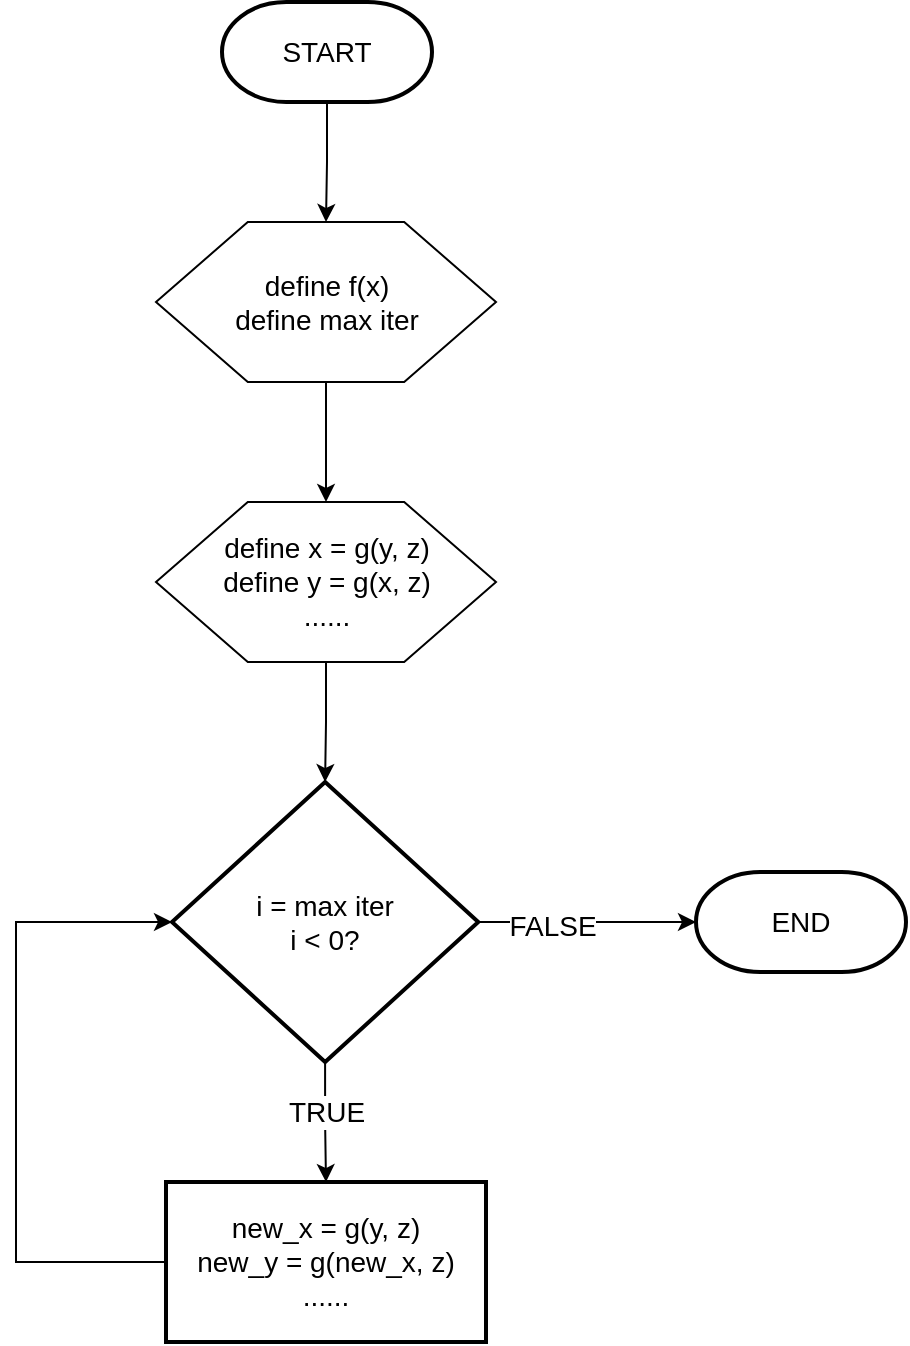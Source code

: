 <mxfile version="28.2.5">
  <diagram name="Page-1" id="5LkDsE9IEP7sCrPTsYvC">
    <mxGraphModel dx="772" dy="408" grid="1" gridSize="10" guides="1" tooltips="1" connect="1" arrows="1" fold="1" page="1" pageScale="1" pageWidth="850" pageHeight="1100" math="0" shadow="0">
      <root>
        <mxCell id="0" />
        <mxCell id="1" parent="0" />
        <mxCell id="oSdDuHe0G6yUf55kWygO-3" value="" style="edgeStyle=orthogonalEdgeStyle;rounded=0;orthogonalLoop=1;jettySize=auto;html=1;" edge="1" parent="1" source="oSdDuHe0G6yUf55kWygO-1" target="oSdDuHe0G6yUf55kWygO-2">
          <mxGeometry relative="1" as="geometry" />
        </mxCell>
        <mxCell id="oSdDuHe0G6yUf55kWygO-1" value="START" style="strokeWidth=2;html=1;shape=mxgraph.flowchart.terminator;whiteSpace=wrap;fontSize=14;" vertex="1" parent="1">
          <mxGeometry x="373" y="40" width="105" height="50" as="geometry" />
        </mxCell>
        <mxCell id="oSdDuHe0G6yUf55kWygO-5" value="" style="edgeStyle=orthogonalEdgeStyle;rounded=0;orthogonalLoop=1;jettySize=auto;html=1;" edge="1" parent="1" source="oSdDuHe0G6yUf55kWygO-2" target="oSdDuHe0G6yUf55kWygO-4">
          <mxGeometry relative="1" as="geometry" />
        </mxCell>
        <mxCell id="oSdDuHe0G6yUf55kWygO-2" value="define f(x)&lt;div&gt;define max iter&lt;/div&gt;" style="verticalLabelPosition=middle;verticalAlign=middle;html=1;shape=hexagon;perimeter=hexagonPerimeter2;arcSize=6;size=0.27;labelPosition=center;align=center;fontSize=14;" vertex="1" parent="1">
          <mxGeometry x="340" y="150" width="170" height="80" as="geometry" />
        </mxCell>
        <mxCell id="oSdDuHe0G6yUf55kWygO-7" value="" style="edgeStyle=orthogonalEdgeStyle;rounded=0;orthogonalLoop=1;jettySize=auto;html=1;" edge="1" parent="1" source="oSdDuHe0G6yUf55kWygO-4" target="oSdDuHe0G6yUf55kWygO-6">
          <mxGeometry relative="1" as="geometry" />
        </mxCell>
        <mxCell id="oSdDuHe0G6yUf55kWygO-4" value="define x = g(y, z)&lt;div&gt;define y = g(x, z)&lt;/div&gt;&lt;div&gt;......&lt;/div&gt;" style="verticalLabelPosition=middle;verticalAlign=middle;html=1;shape=hexagon;perimeter=hexagonPerimeter2;arcSize=6;size=0.27;labelPosition=center;align=center;fontSize=14;" vertex="1" parent="1">
          <mxGeometry x="340" y="290" width="170" height="80" as="geometry" />
        </mxCell>
        <mxCell id="oSdDuHe0G6yUf55kWygO-9" value="" style="edgeStyle=orthogonalEdgeStyle;rounded=0;orthogonalLoop=1;jettySize=auto;html=1;" edge="1" parent="1" source="oSdDuHe0G6yUf55kWygO-6" target="oSdDuHe0G6yUf55kWygO-8">
          <mxGeometry relative="1" as="geometry" />
        </mxCell>
        <mxCell id="oSdDuHe0G6yUf55kWygO-13" value="&lt;font style=&quot;font-size: 14px;&quot;&gt;TRUE&lt;/font&gt;" style="edgeLabel;html=1;align=center;verticalAlign=middle;resizable=0;points=[];" vertex="1" connectable="0" parent="oSdDuHe0G6yUf55kWygO-9">
          <mxGeometry x="-0.19" relative="1" as="geometry">
            <mxPoint as="offset" />
          </mxGeometry>
        </mxCell>
        <mxCell id="oSdDuHe0G6yUf55kWygO-12" value="" style="edgeStyle=orthogonalEdgeStyle;rounded=0;orthogonalLoop=1;jettySize=auto;html=1;" edge="1" parent="1" source="oSdDuHe0G6yUf55kWygO-6" target="oSdDuHe0G6yUf55kWygO-10">
          <mxGeometry relative="1" as="geometry" />
        </mxCell>
        <mxCell id="oSdDuHe0G6yUf55kWygO-14" value="&lt;font style=&quot;font-size: 14px;&quot;&gt;FALSE&lt;/font&gt;" style="edgeLabel;html=1;align=center;verticalAlign=middle;resizable=0;points=[];" vertex="1" connectable="0" parent="oSdDuHe0G6yUf55kWygO-12">
          <mxGeometry x="-0.33" y="-2" relative="1" as="geometry">
            <mxPoint as="offset" />
          </mxGeometry>
        </mxCell>
        <mxCell id="oSdDuHe0G6yUf55kWygO-6" value="i = max iter&lt;div&gt;i &amp;lt; 0?&lt;/div&gt;" style="strokeWidth=2;html=1;shape=mxgraph.flowchart.decision;whiteSpace=wrap;fontSize=14;" vertex="1" parent="1">
          <mxGeometry x="348" y="430" width="153.13" height="140" as="geometry" />
        </mxCell>
        <mxCell id="oSdDuHe0G6yUf55kWygO-8" value="new_x = g(y, z)&lt;div&gt;new_y = g(new_x, z)&lt;/div&gt;&lt;div&gt;......&lt;/div&gt;" style="rounded=1;whiteSpace=wrap;html=1;absoluteArcSize=1;arcSize=0;strokeWidth=2;fontSize=14;" vertex="1" parent="1">
          <mxGeometry x="345" y="630" width="160" height="80" as="geometry" />
        </mxCell>
        <mxCell id="oSdDuHe0G6yUf55kWygO-10" value="END" style="strokeWidth=2;html=1;shape=mxgraph.flowchart.terminator;whiteSpace=wrap;fontSize=14;" vertex="1" parent="1">
          <mxGeometry x="610" y="475" width="105" height="50" as="geometry" />
        </mxCell>
        <mxCell id="oSdDuHe0G6yUf55kWygO-11" style="edgeStyle=orthogonalEdgeStyle;rounded=0;orthogonalLoop=1;jettySize=auto;html=1;exitX=0;exitY=0.5;exitDx=0;exitDy=0;entryX=0;entryY=0.5;entryDx=0;entryDy=0;entryPerimeter=0;" edge="1" parent="1" source="oSdDuHe0G6yUf55kWygO-8" target="oSdDuHe0G6yUf55kWygO-6">
          <mxGeometry relative="1" as="geometry">
            <Array as="points">
              <mxPoint x="270" y="670" />
              <mxPoint x="270" y="500" />
            </Array>
          </mxGeometry>
        </mxCell>
      </root>
    </mxGraphModel>
  </diagram>
</mxfile>
